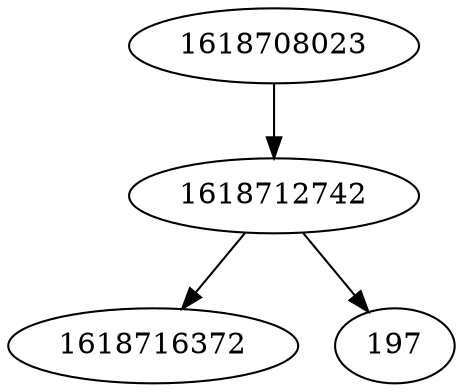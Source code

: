 strict digraph  {
1618716372;
197;
1618712742;
1618708023;
1618712742 -> 197;
1618712742 -> 1618716372;
1618708023 -> 1618712742;
}
